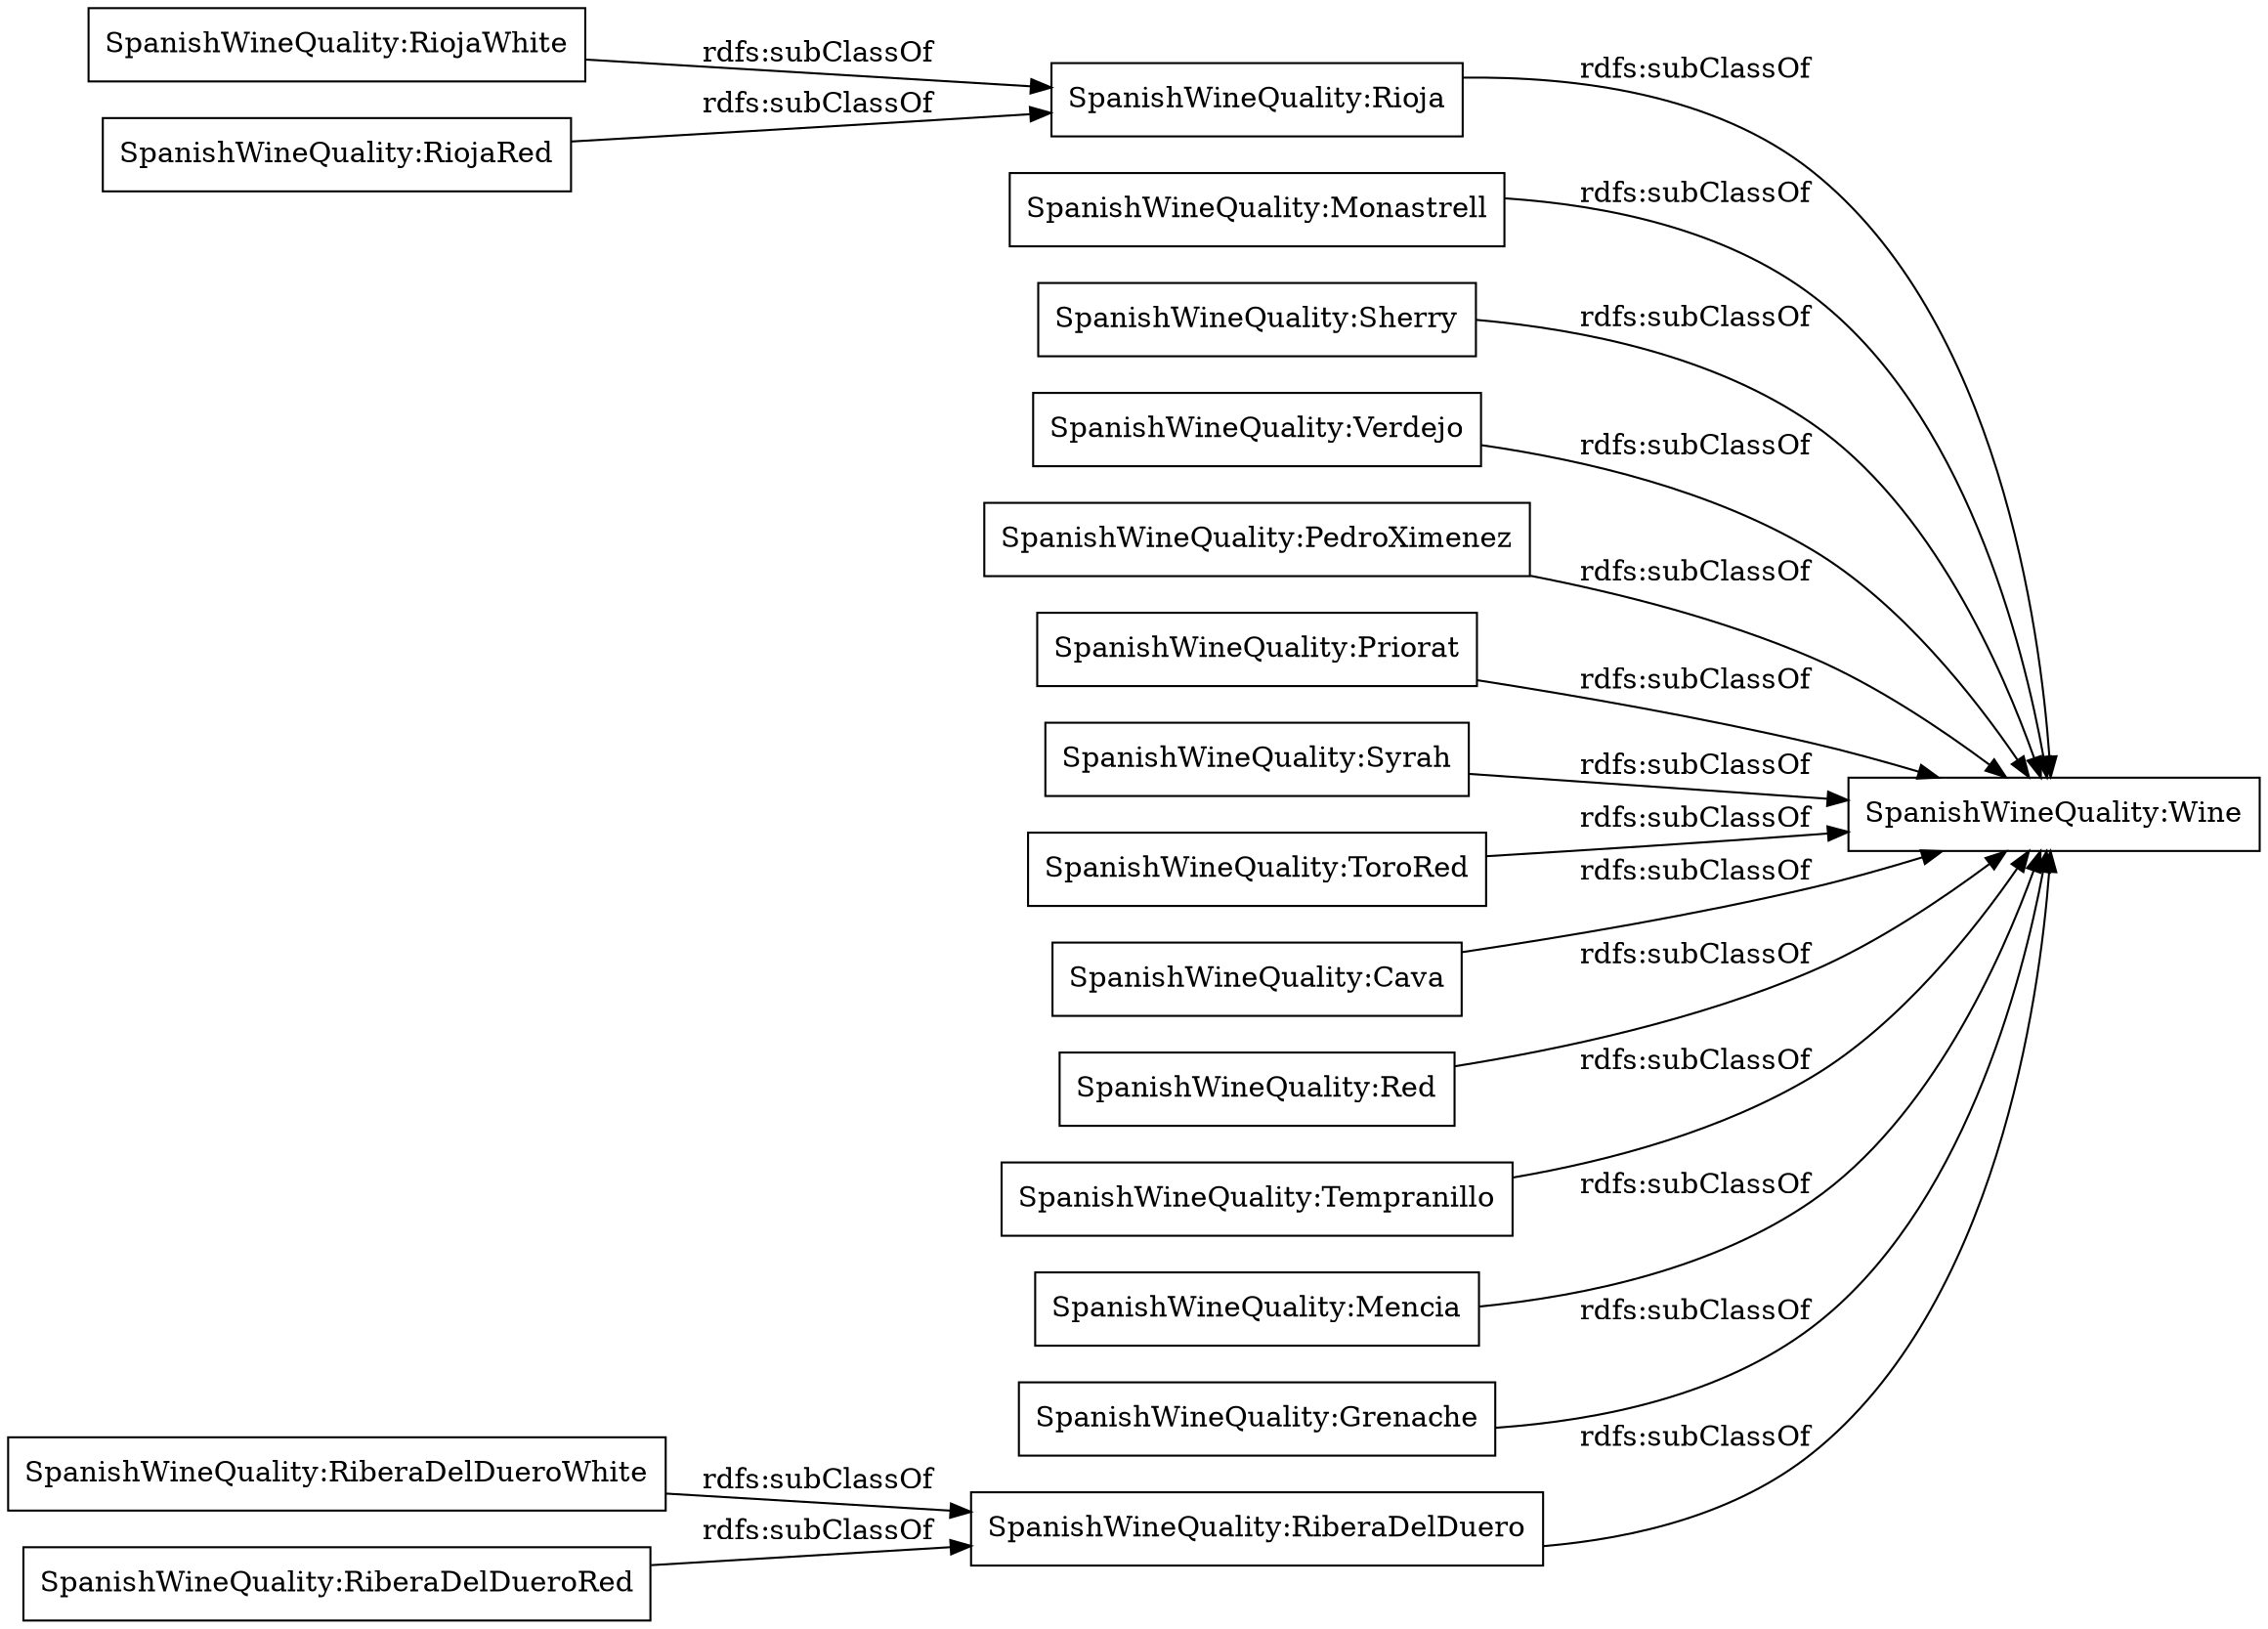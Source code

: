 digraph ar2dtool_diagram { 
rankdir=LR;
size="1000"
node [shape = rectangle, color="black"]; "SpanishWineQuality:RiojaWhite" "SpanishWineQuality:Monastrell" "SpanishWineQuality:RiberaDelDueroRed" "SpanishWineQuality:Sherry" "SpanishWineQuality:Verdejo" "SpanishWineQuality:Rioja" "SpanishWineQuality:RiberaDelDueroWhite" "SpanishWineQuality:PedroXimenez" "SpanishWineQuality:Priorat" "SpanishWineQuality:Syrah" "SpanishWineQuality:ToroRed" "SpanishWineQuality:Cava" "SpanishWineQuality:Red" "SpanishWineQuality:Tempranillo" "SpanishWineQuality:Wine" "SpanishWineQuality:Mencia" "SpanishWineQuality:Grenache" "SpanishWineQuality:RiojaRed" "SpanishWineQuality:RiberaDelDuero" ; /*classes style*/
	"SpanishWineQuality:RiojaRed" -> "SpanishWineQuality:Rioja" [ label = "rdfs:subClassOf" ];
	"SpanishWineQuality:Mencia" -> "SpanishWineQuality:Wine" [ label = "rdfs:subClassOf" ];
	"SpanishWineQuality:RiberaDelDueroWhite" -> "SpanishWineQuality:RiberaDelDuero" [ label = "rdfs:subClassOf" ];
	"SpanishWineQuality:Syrah" -> "SpanishWineQuality:Wine" [ label = "rdfs:subClassOf" ];
	"SpanishWineQuality:Rioja" -> "SpanishWineQuality:Wine" [ label = "rdfs:subClassOf" ];
	"SpanishWineQuality:Tempranillo" -> "SpanishWineQuality:Wine" [ label = "rdfs:subClassOf" ];
	"SpanishWineQuality:RiberaDelDuero" -> "SpanishWineQuality:Wine" [ label = "rdfs:subClassOf" ];
	"SpanishWineQuality:Priorat" -> "SpanishWineQuality:Wine" [ label = "rdfs:subClassOf" ];
	"SpanishWineQuality:Verdejo" -> "SpanishWineQuality:Wine" [ label = "rdfs:subClassOf" ];
	"SpanishWineQuality:ToroRed" -> "SpanishWineQuality:Wine" [ label = "rdfs:subClassOf" ];
	"SpanishWineQuality:RiojaWhite" -> "SpanishWineQuality:Rioja" [ label = "rdfs:subClassOf" ];
	"SpanishWineQuality:RiberaDelDueroRed" -> "SpanishWineQuality:RiberaDelDuero" [ label = "rdfs:subClassOf" ];
	"SpanishWineQuality:Monastrell" -> "SpanishWineQuality:Wine" [ label = "rdfs:subClassOf" ];
	"SpanishWineQuality:Cava" -> "SpanishWineQuality:Wine" [ label = "rdfs:subClassOf" ];
	"SpanishWineQuality:Red" -> "SpanishWineQuality:Wine" [ label = "rdfs:subClassOf" ];
	"SpanishWineQuality:Grenache" -> "SpanishWineQuality:Wine" [ label = "rdfs:subClassOf" ];
	"SpanishWineQuality:Sherry" -> "SpanishWineQuality:Wine" [ label = "rdfs:subClassOf" ];
	"SpanishWineQuality:PedroXimenez" -> "SpanishWineQuality:Wine" [ label = "rdfs:subClassOf" ];

}
